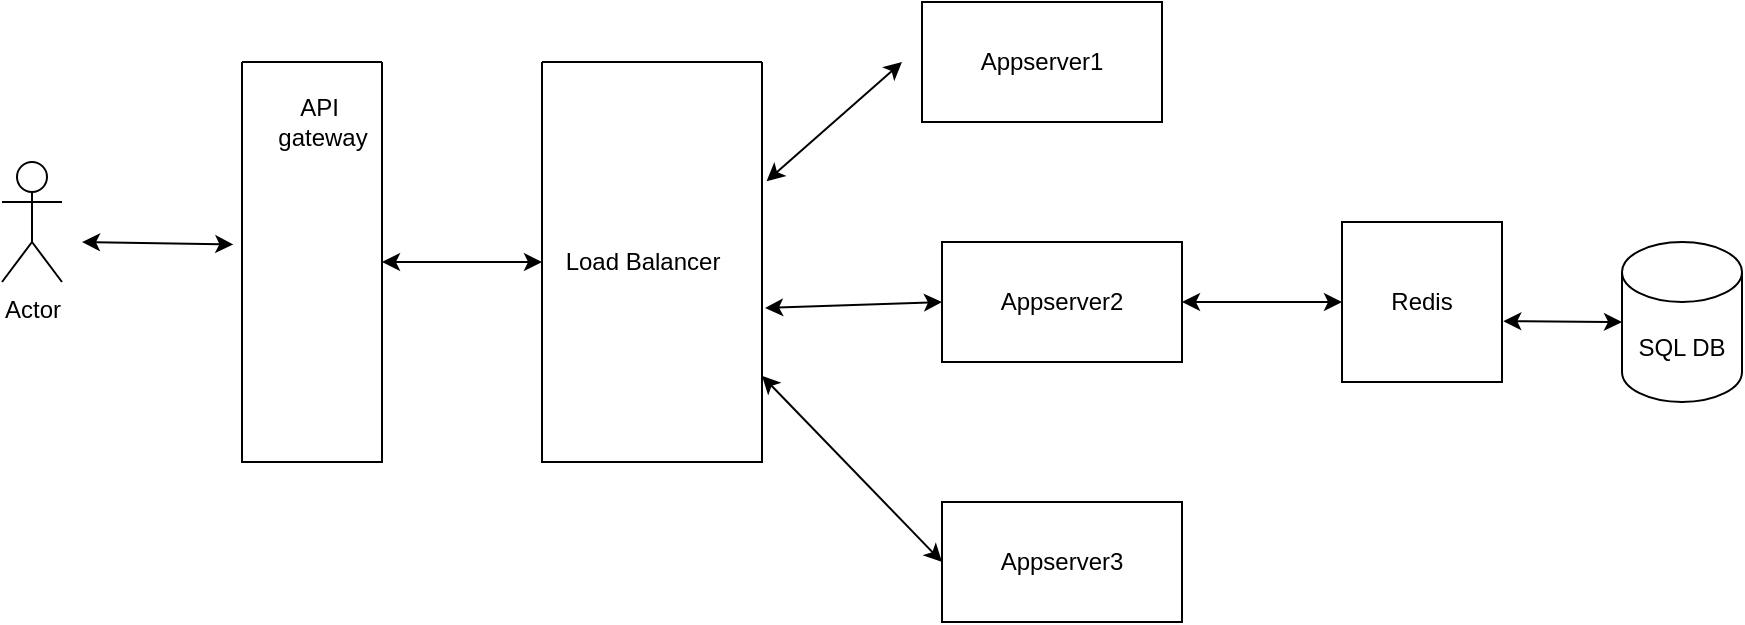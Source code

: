 <mxfile version="18.0.6" type="device"><diagram id="aXROe6gcAC1mBIZPY0CM" name="Page-1"><mxGraphModel dx="1102" dy="571" grid="1" gridSize="10" guides="1" tooltips="1" connect="1" arrows="1" fold="1" page="1" pageScale="1" pageWidth="850" pageHeight="1100" math="0" shadow="0"><root><mxCell id="0"/><mxCell id="1" parent="0"/><mxCell id="CvU7-Wbpq9ROgIK7aDfH-1" value="Actor" style="shape=umlActor;verticalLabelPosition=bottom;verticalAlign=top;html=1;outlineConnect=0;" vertex="1" parent="1"><mxGeometry x="130" y="260" width="30" height="60" as="geometry"/></mxCell><mxCell id="CvU7-Wbpq9ROgIK7aDfH-2" value="" style="swimlane;startSize=0;" vertex="1" parent="1"><mxGeometry x="250" y="210" width="70" height="200" as="geometry"/></mxCell><mxCell id="CvU7-Wbpq9ROgIK7aDfH-3" value="API&amp;nbsp; &lt;br&gt;gateway" style="text;html=1;align=center;verticalAlign=middle;resizable=0;points=[];autosize=1;strokeColor=none;fillColor=none;" vertex="1" parent="1"><mxGeometry x="260" y="225" width="60" height="30" as="geometry"/></mxCell><mxCell id="CvU7-Wbpq9ROgIK7aDfH-4" value="" style="endArrow=classic;startArrow=classic;html=1;rounded=0;entryX=-0.062;entryY=0.456;entryDx=0;entryDy=0;entryPerimeter=0;" edge="1" parent="1" target="CvU7-Wbpq9ROgIK7aDfH-2"><mxGeometry width="50" height="50" relative="1" as="geometry"><mxPoint x="170" y="300" as="sourcePoint"/><mxPoint x="450" y="260" as="targetPoint"/></mxGeometry></mxCell><mxCell id="CvU7-Wbpq9ROgIK7aDfH-5" value="" style="swimlane;startSize=0;" vertex="1" parent="1"><mxGeometry x="400" y="210" width="110" height="200" as="geometry"/></mxCell><mxCell id="CvU7-Wbpq9ROgIK7aDfH-6" value="Appserver1" style="rounded=0;whiteSpace=wrap;html=1;" vertex="1" parent="1"><mxGeometry x="590" y="180" width="120" height="60" as="geometry"/></mxCell><mxCell id="CvU7-Wbpq9ROgIK7aDfH-7" value="Appserver1" style="rounded=0;whiteSpace=wrap;html=1;" vertex="1" parent="1"><mxGeometry x="590" y="180" width="120" height="60" as="geometry"/></mxCell><mxCell id="CvU7-Wbpq9ROgIK7aDfH-8" value="Appserver2" style="rounded=0;whiteSpace=wrap;html=1;" vertex="1" parent="1"><mxGeometry x="600" y="300" width="120" height="60" as="geometry"/></mxCell><mxCell id="CvU7-Wbpq9ROgIK7aDfH-9" value="Appserver3" style="rounded=0;whiteSpace=wrap;html=1;" vertex="1" parent="1"><mxGeometry x="600" y="430" width="120" height="60" as="geometry"/></mxCell><mxCell id="CvU7-Wbpq9ROgIK7aDfH-10" value="Load Balancer" style="text;html=1;align=center;verticalAlign=middle;resizable=0;points=[];autosize=1;strokeColor=none;fillColor=none;" vertex="1" parent="1"><mxGeometry x="405" y="300" width="90" height="20" as="geometry"/></mxCell><mxCell id="CvU7-Wbpq9ROgIK7aDfH-11" value="" style="endArrow=classic;startArrow=classic;html=1;rounded=0;exitX=1;exitY=0.5;exitDx=0;exitDy=0;entryX=0;entryY=0.5;entryDx=0;entryDy=0;" edge="1" parent="1" source="CvU7-Wbpq9ROgIK7aDfH-2" target="CvU7-Wbpq9ROgIK7aDfH-5"><mxGeometry width="50" height="50" relative="1" as="geometry"><mxPoint x="400" y="310" as="sourcePoint"/><mxPoint x="450" y="260" as="targetPoint"/></mxGeometry></mxCell><mxCell id="CvU7-Wbpq9ROgIK7aDfH-12" value="" style="endArrow=classic;startArrow=classic;html=1;rounded=0;exitX=1.021;exitY=0.298;exitDx=0;exitDy=0;exitPerimeter=0;" edge="1" parent="1" source="CvU7-Wbpq9ROgIK7aDfH-5"><mxGeometry width="50" height="50" relative="1" as="geometry"><mxPoint x="400" y="310" as="sourcePoint"/><mxPoint x="580" y="210" as="targetPoint"/></mxGeometry></mxCell><mxCell id="CvU7-Wbpq9ROgIK7aDfH-13" value="" style="endArrow=classic;startArrow=classic;html=1;rounded=0;entryX=0;entryY=0.5;entryDx=0;entryDy=0;exitX=1.014;exitY=0.615;exitDx=0;exitDy=0;exitPerimeter=0;" edge="1" parent="1" source="CvU7-Wbpq9ROgIK7aDfH-5" target="CvU7-Wbpq9ROgIK7aDfH-8"><mxGeometry width="50" height="50" relative="1" as="geometry"><mxPoint x="400" y="310" as="sourcePoint"/><mxPoint x="450" y="260" as="targetPoint"/></mxGeometry></mxCell><mxCell id="CvU7-Wbpq9ROgIK7aDfH-14" value="" style="endArrow=classic;startArrow=classic;html=1;rounded=0;exitX=0;exitY=0.5;exitDx=0;exitDy=0;" edge="1" parent="1" source="CvU7-Wbpq9ROgIK7aDfH-9" target="CvU7-Wbpq9ROgIK7aDfH-5"><mxGeometry width="50" height="50" relative="1" as="geometry"><mxPoint x="400" y="310" as="sourcePoint"/><mxPoint x="450" y="260" as="targetPoint"/></mxGeometry></mxCell><mxCell id="CvU7-Wbpq9ROgIK7aDfH-16" value="SQL DB" style="shape=cylinder3;whiteSpace=wrap;html=1;boundedLbl=1;backgroundOutline=1;size=15;" vertex="1" parent="1"><mxGeometry x="940" y="300" width="60" height="80" as="geometry"/></mxCell><mxCell id="CvU7-Wbpq9ROgIK7aDfH-17" value="Redis" style="whiteSpace=wrap;html=1;aspect=fixed;" vertex="1" parent="1"><mxGeometry x="800" y="290" width="80" height="80" as="geometry"/></mxCell><mxCell id="CvU7-Wbpq9ROgIK7aDfH-18" value="" style="endArrow=classic;startArrow=classic;html=1;rounded=0;entryX=0;entryY=0.5;entryDx=0;entryDy=0;" edge="1" parent="1" target="CvU7-Wbpq9ROgIK7aDfH-17"><mxGeometry width="50" height="50" relative="1" as="geometry"><mxPoint x="720" y="330" as="sourcePoint"/><mxPoint x="450" y="260" as="targetPoint"/></mxGeometry></mxCell><mxCell id="CvU7-Wbpq9ROgIK7aDfH-20" value="" style="endArrow=classic;startArrow=classic;html=1;rounded=0;entryX=0;entryY=0.5;entryDx=0;entryDy=0;entryPerimeter=0;exitX=1.008;exitY=0.62;exitDx=0;exitDy=0;exitPerimeter=0;" edge="1" parent="1" source="CvU7-Wbpq9ROgIK7aDfH-17" target="CvU7-Wbpq9ROgIK7aDfH-16"><mxGeometry width="50" height="50" relative="1" as="geometry"><mxPoint x="400" y="310" as="sourcePoint"/><mxPoint x="450" y="260" as="targetPoint"/></mxGeometry></mxCell></root></mxGraphModel></diagram></mxfile>